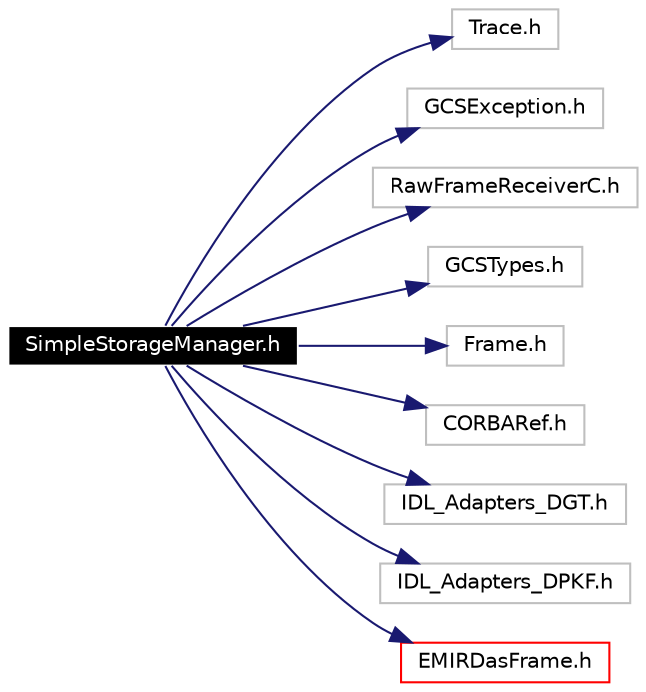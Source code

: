 digraph G
{
  edge [fontname="Helvetica",fontsize=10,labelfontname="Helvetica",labelfontsize=10];
  node [fontname="Helvetica",fontsize=10,shape=record];
  rankdir=LR;
  Node1 [label="SimpleStorageManager.h",height=0.2,width=0.4,color="white", fillcolor="black", style="filled" fontcolor="white"];
  Node1 -> Node2 [color="midnightblue",fontsize=10,style="solid",fontname="Helvetica"];
  Node2 [label="Trace.h",height=0.2,width=0.4,color="grey75", fillcolor="white", style="filled"];
  Node1 -> Node3 [color="midnightblue",fontsize=10,style="solid",fontname="Helvetica"];
  Node3 [label="GCSException.h",height=0.2,width=0.4,color="grey75", fillcolor="white", style="filled"];
  Node1 -> Node4 [color="midnightblue",fontsize=10,style="solid",fontname="Helvetica"];
  Node4 [label="RawFrameReceiverC.h",height=0.2,width=0.4,color="grey75", fillcolor="white", style="filled"];
  Node1 -> Node5 [color="midnightblue",fontsize=10,style="solid",fontname="Helvetica"];
  Node5 [label="GCSTypes.h",height=0.2,width=0.4,color="grey75", fillcolor="white", style="filled"];
  Node1 -> Node6 [color="midnightblue",fontsize=10,style="solid",fontname="Helvetica"];
  Node6 [label="Frame.h",height=0.2,width=0.4,color="grey75", fillcolor="white", style="filled"];
  Node1 -> Node7 [color="midnightblue",fontsize=10,style="solid",fontname="Helvetica"];
  Node7 [label="CORBARef.h",height=0.2,width=0.4,color="grey75", fillcolor="white", style="filled"];
  Node1 -> Node8 [color="midnightblue",fontsize=10,style="solid",fontname="Helvetica"];
  Node8 [label="IDL_Adapters_DGT.h",height=0.2,width=0.4,color="grey75", fillcolor="white", style="filled"];
  Node1 -> Node9 [color="midnightblue",fontsize=10,style="solid",fontname="Helvetica"];
  Node9 [label="IDL_Adapters_DPKF.h",height=0.2,width=0.4,color="grey75", fillcolor="white", style="filled"];
  Node1 -> Node10 [color="midnightblue",fontsize=10,style="solid",fontname="Helvetica"];
  Node10 [label="EMIRDasFrame.h",height=0.2,width=0.4,color="red", fillcolor="white", style="filled",URL="$EMIRDasFrame_8h.html"];
}
